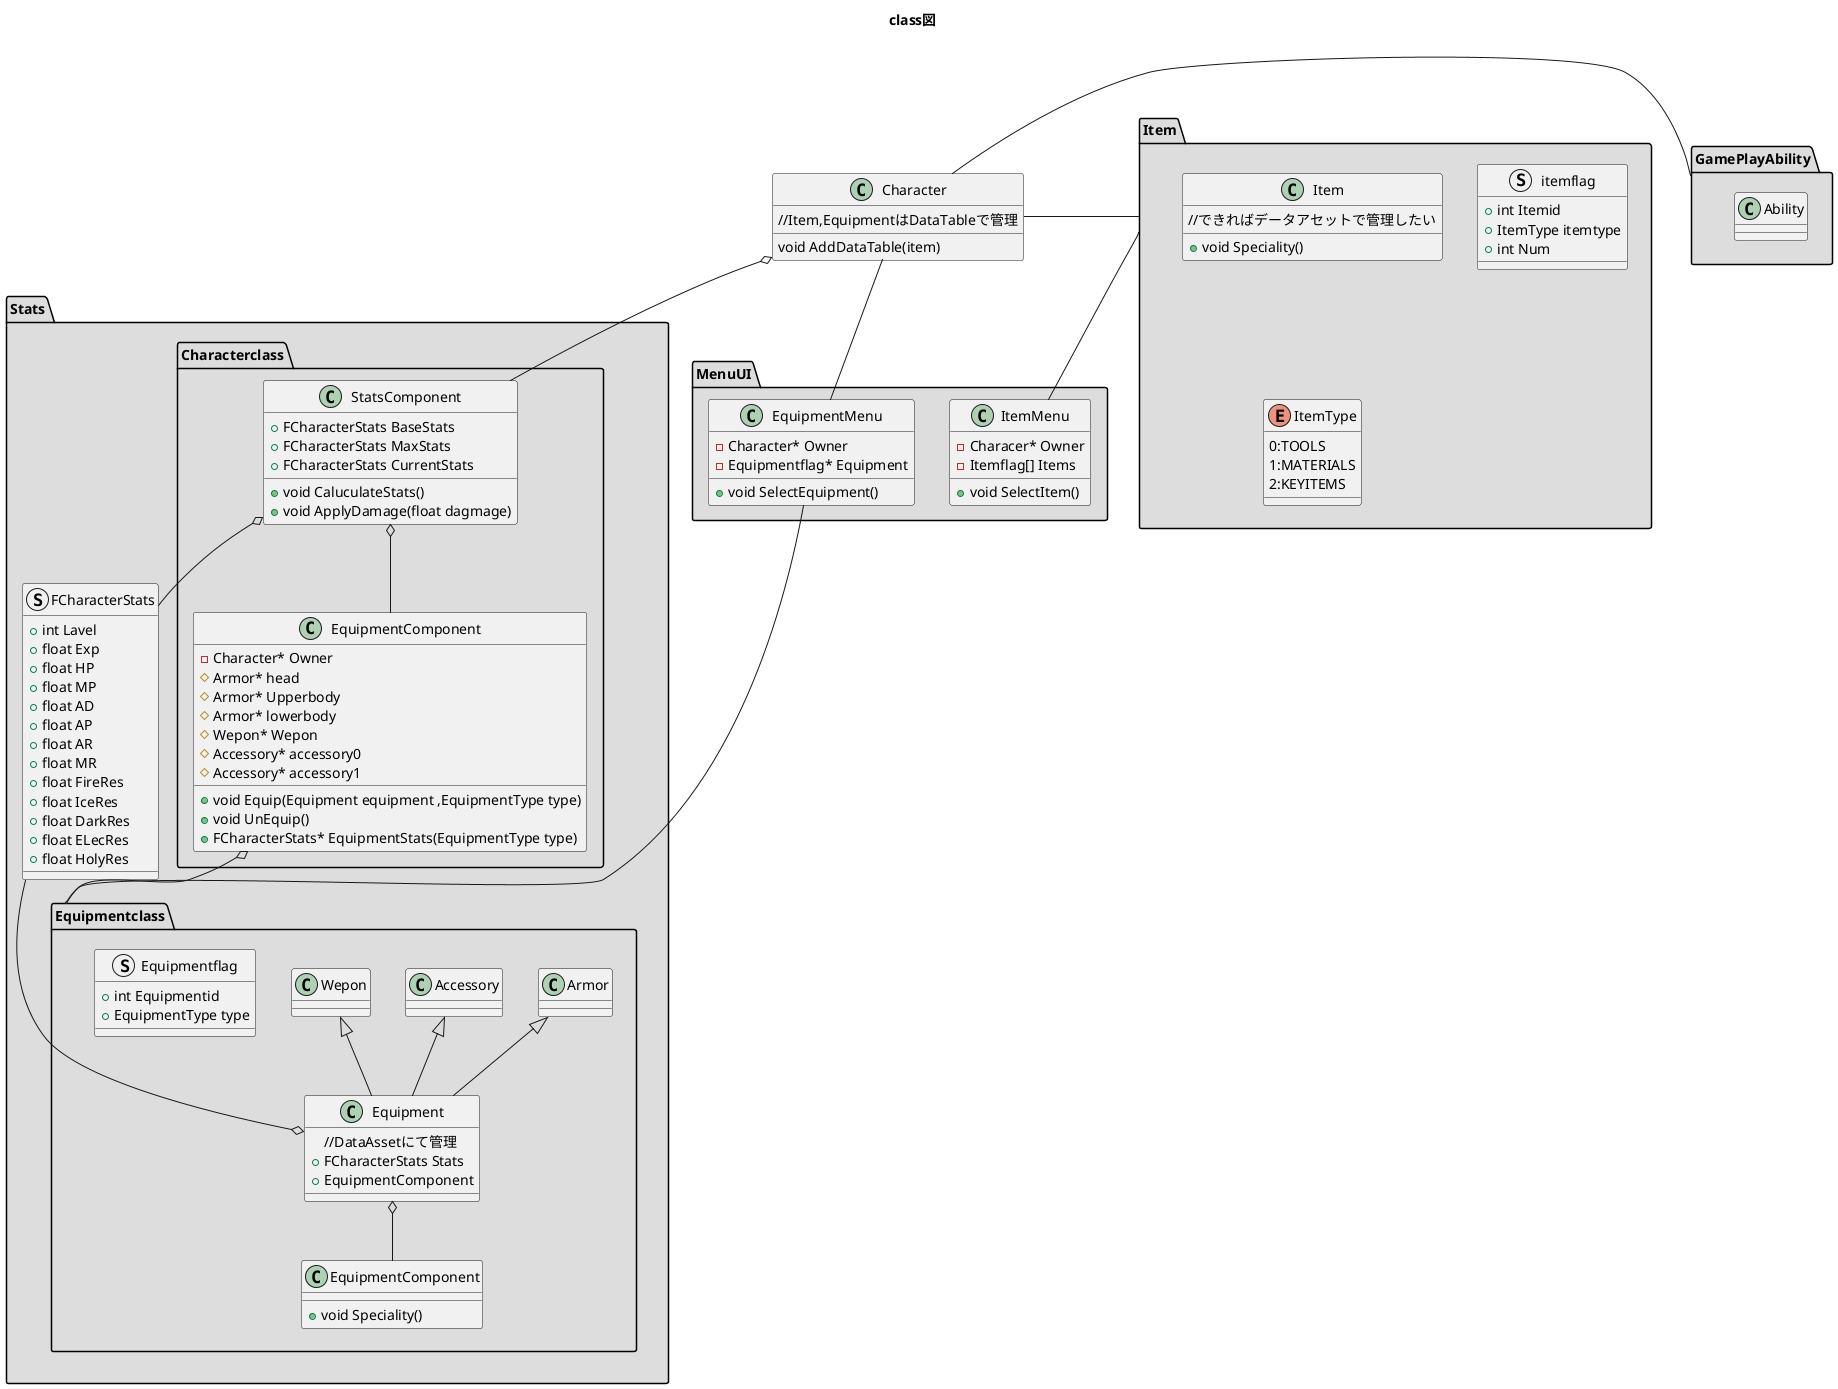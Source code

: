 @startuml
title class図
package MenuUI #DDDDDD
{
    class EquipmentMenu
    {
        -Character* Owner
        -Equipmentflag* Equipment
        +void SelectEquipment()
    }  
    class ItemMenu
    {
        -Characer* Owner
        -Itemflag[] Items
        +void SelectItem()
    }
}
class Character
{
    void AddDataTable(item)
    //Item,EquipmentはDataTableで管理
}
EquipmentMenu - Stats.Equipmentclass
EquipmentMenu -up- Character
package Stats #DDDDDD
{
    struct FCharacterStats
    {
    +int Lavel
    +float Exp
        +float HP
        +float MP
        +float AD
        +float AP
        +float AR
        +float MR
        +float FireRes
        +float IceRes
        +float DarkRes
        +float ELecRes
        +float HolyRes
    }


    package "Equipmentclass" #DDDDDD {
        class Equipment
        {
            //DataAssetにて管理
            +FCharacterStats Stats
            +EquipmentComponent
        }
        class Wepon
        {
        }
        class Accessory
        {
        }
        class Armor
        {          
        }
        struct Equipmentflag
        {
            +int Equipmentid
            +EquipmentType type
        }
        class EquipmentComponent
        {
            +void Speciality()
        }
        EquipmentComponent -up-o Equipment
        Equipment -up-|> Wepon 
        Equipment -up-|> Accessory
        Equipment -up-|> Armor
    }

    package "Characterclass" #DDDDDD {
        class StatsComponent
        {
            +FCharacterStats BaseStats
            +FCharacterStats MaxStats
            +FCharacterStats CurrentStats
            +void CaluculateStats()
            +void ApplyDamage(float dagmage)
        }
        class EquipmentComponent
        {
            -Character* Owner
            #Armor* head
            #Armor* Upperbody
            #Armor* lowerbody
            #Wepon* Wepon
            #Accessory* accessory0
            #Accessory* accessory1
            +void Equip(Equipment equipment ,EquipmentType type)
            +void UnEquip()
            +FCharacterStats* EquipmentStats(EquipmentType type)
        }

        EquipmentComponent -up-o StatsComponent
        StatsComponent -up-o Character
        FCharacterStats -up-o StatsComponent
        Equipmentclass -up-o EquipmentComponent 
        FCharacterStats -o Equipment
    } 
}
package GamePlayAbility #DDDDDD
{
    class Ability
    {

    }
}

GamePlayAbility -left- Character

package Item #DDDDDD
{
    class Item
    {
        //できればデータアセットで管理したい
        +void Speciality()
    }
    struct itemflag
    {
        +int Itemid
        +ItemType itemtype
        +int Num
    }
    enum ItemType{
        0:TOOLS
        1:MATERIALS
        2:KEYITEMS
    }
}
Item -right- Character
Item -down- MenuUI.ItemMenu

@enduml
